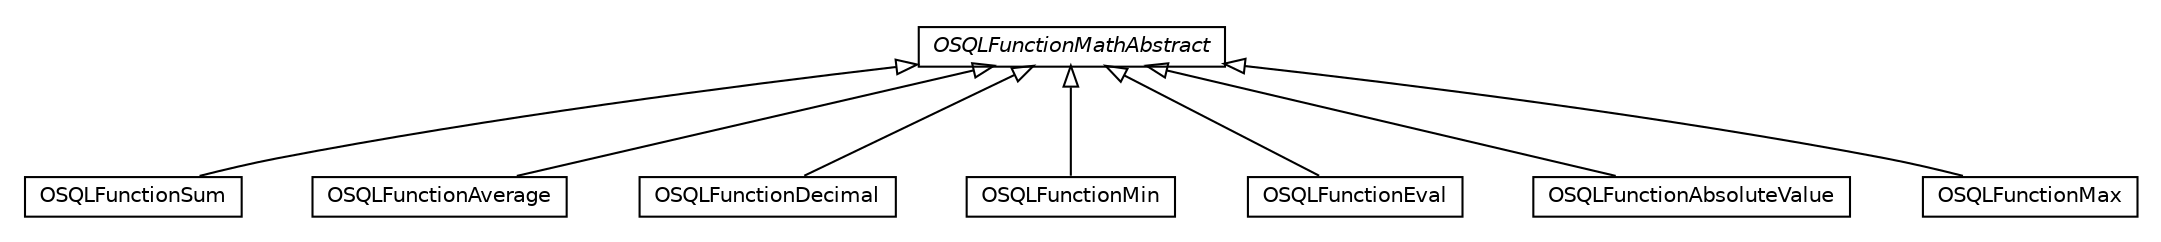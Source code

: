 #!/usr/local/bin/dot
#
# Class diagram 
# Generated by UMLGraph version R5_6-24-gf6e263 (http://www.umlgraph.org/)
#

digraph G {
	edge [fontname="Helvetica",fontsize=10,labelfontname="Helvetica",labelfontsize=10];
	node [fontname="Helvetica",fontsize=10,shape=plaintext];
	nodesep=0.25;
	ranksep=0.5;
	// com.orientechnologies.orient.core.sql.functions.math.OSQLFunctionMathAbstract
	c151254 [label=<<table title="com.orientechnologies.orient.core.sql.functions.math.OSQLFunctionMathAbstract" border="0" cellborder="1" cellspacing="0" cellpadding="2" port="p" href="./OSQLFunctionMathAbstract.html">
		<tr><td><table border="0" cellspacing="0" cellpadding="1">
<tr><td align="center" balign="center"><font face="Helvetica-Oblique"> OSQLFunctionMathAbstract </font></td></tr>
		</table></td></tr>
		</table>>, URL="./OSQLFunctionMathAbstract.html", fontname="Helvetica", fontcolor="black", fontsize=10.0];
	// com.orientechnologies.orient.core.sql.functions.math.OSQLFunctionSum
	c151255 [label=<<table title="com.orientechnologies.orient.core.sql.functions.math.OSQLFunctionSum" border="0" cellborder="1" cellspacing="0" cellpadding="2" port="p" href="./OSQLFunctionSum.html">
		<tr><td><table border="0" cellspacing="0" cellpadding="1">
<tr><td align="center" balign="center"> OSQLFunctionSum </td></tr>
		</table></td></tr>
		</table>>, URL="./OSQLFunctionSum.html", fontname="Helvetica", fontcolor="black", fontsize=10.0];
	// com.orientechnologies.orient.core.sql.functions.math.OSQLFunctionAverage
	c151256 [label=<<table title="com.orientechnologies.orient.core.sql.functions.math.OSQLFunctionAverage" border="0" cellborder="1" cellspacing="0" cellpadding="2" port="p" href="./OSQLFunctionAverage.html">
		<tr><td><table border="0" cellspacing="0" cellpadding="1">
<tr><td align="center" balign="center"> OSQLFunctionAverage </td></tr>
		</table></td></tr>
		</table>>, URL="./OSQLFunctionAverage.html", fontname="Helvetica", fontcolor="black", fontsize=10.0];
	// com.orientechnologies.orient.core.sql.functions.math.OSQLFunctionDecimal
	c151257 [label=<<table title="com.orientechnologies.orient.core.sql.functions.math.OSQLFunctionDecimal" border="0" cellborder="1" cellspacing="0" cellpadding="2" port="p" href="./OSQLFunctionDecimal.html">
		<tr><td><table border="0" cellspacing="0" cellpadding="1">
<tr><td align="center" balign="center"> OSQLFunctionDecimal </td></tr>
		</table></td></tr>
		</table>>, URL="./OSQLFunctionDecimal.html", fontname="Helvetica", fontcolor="black", fontsize=10.0];
	// com.orientechnologies.orient.core.sql.functions.math.OSQLFunctionMin
	c151258 [label=<<table title="com.orientechnologies.orient.core.sql.functions.math.OSQLFunctionMin" border="0" cellborder="1" cellspacing="0" cellpadding="2" port="p" href="./OSQLFunctionMin.html">
		<tr><td><table border="0" cellspacing="0" cellpadding="1">
<tr><td align="center" balign="center"> OSQLFunctionMin </td></tr>
		</table></td></tr>
		</table>>, URL="./OSQLFunctionMin.html", fontname="Helvetica", fontcolor="black", fontsize=10.0];
	// com.orientechnologies.orient.core.sql.functions.math.OSQLFunctionEval
	c151259 [label=<<table title="com.orientechnologies.orient.core.sql.functions.math.OSQLFunctionEval" border="0" cellborder="1" cellspacing="0" cellpadding="2" port="p" href="./OSQLFunctionEval.html">
		<tr><td><table border="0" cellspacing="0" cellpadding="1">
<tr><td align="center" balign="center"> OSQLFunctionEval </td></tr>
		</table></td></tr>
		</table>>, URL="./OSQLFunctionEval.html", fontname="Helvetica", fontcolor="black", fontsize=10.0];
	// com.orientechnologies.orient.core.sql.functions.math.OSQLFunctionAbsoluteValue
	c151260 [label=<<table title="com.orientechnologies.orient.core.sql.functions.math.OSQLFunctionAbsoluteValue" border="0" cellborder="1" cellspacing="0" cellpadding="2" port="p" href="./OSQLFunctionAbsoluteValue.html">
		<tr><td><table border="0" cellspacing="0" cellpadding="1">
<tr><td align="center" balign="center"> OSQLFunctionAbsoluteValue </td></tr>
		</table></td></tr>
		</table>>, URL="./OSQLFunctionAbsoluteValue.html", fontname="Helvetica", fontcolor="black", fontsize=10.0];
	// com.orientechnologies.orient.core.sql.functions.math.OSQLFunctionMax
	c151261 [label=<<table title="com.orientechnologies.orient.core.sql.functions.math.OSQLFunctionMax" border="0" cellborder="1" cellspacing="0" cellpadding="2" port="p" href="./OSQLFunctionMax.html">
		<tr><td><table border="0" cellspacing="0" cellpadding="1">
<tr><td align="center" balign="center"> OSQLFunctionMax </td></tr>
		</table></td></tr>
		</table>>, URL="./OSQLFunctionMax.html", fontname="Helvetica", fontcolor="black", fontsize=10.0];
	//com.orientechnologies.orient.core.sql.functions.math.OSQLFunctionSum extends com.orientechnologies.orient.core.sql.functions.math.OSQLFunctionMathAbstract
	c151254:p -> c151255:p [dir=back,arrowtail=empty];
	//com.orientechnologies.orient.core.sql.functions.math.OSQLFunctionAverage extends com.orientechnologies.orient.core.sql.functions.math.OSQLFunctionMathAbstract
	c151254:p -> c151256:p [dir=back,arrowtail=empty];
	//com.orientechnologies.orient.core.sql.functions.math.OSQLFunctionDecimal extends com.orientechnologies.orient.core.sql.functions.math.OSQLFunctionMathAbstract
	c151254:p -> c151257:p [dir=back,arrowtail=empty];
	//com.orientechnologies.orient.core.sql.functions.math.OSQLFunctionMin extends com.orientechnologies.orient.core.sql.functions.math.OSQLFunctionMathAbstract
	c151254:p -> c151258:p [dir=back,arrowtail=empty];
	//com.orientechnologies.orient.core.sql.functions.math.OSQLFunctionEval extends com.orientechnologies.orient.core.sql.functions.math.OSQLFunctionMathAbstract
	c151254:p -> c151259:p [dir=back,arrowtail=empty];
	//com.orientechnologies.orient.core.sql.functions.math.OSQLFunctionAbsoluteValue extends com.orientechnologies.orient.core.sql.functions.math.OSQLFunctionMathAbstract
	c151254:p -> c151260:p [dir=back,arrowtail=empty];
	//com.orientechnologies.orient.core.sql.functions.math.OSQLFunctionMax extends com.orientechnologies.orient.core.sql.functions.math.OSQLFunctionMathAbstract
	c151254:p -> c151261:p [dir=back,arrowtail=empty];
}

